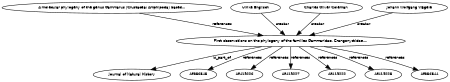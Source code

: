 digraph G {
size="3,3";
node [fontsize=7, fontname="Helvetica"];
edge [fontsize=7, fontname="Helvetica"];
node0 [label="First observations on the phylogeny of the families Gammaridae, Crangonyctidae,...", width=0.27433100247,height=0.27433100247];
node1 [label="A molecular phylogeny of the genus Gammarus (Crustacea: Amphipoda) based...", width=0.27433100247,height=0.27433100247];
node2 [label="Ulrike Englisch", width=0.27433100247,height=0.27433100247];
node3 [label="Charles Oliver Coleman", width=0.27433100247,height=0.27433100247];
node4 [label="Johann Wolfgang Wägele", width=0.27433100247,height=0.27433100247];
node5 [label="Journal of Natural History", width=0.27433100247,height=0.27433100247];
node6 [label="AF356545", width=0.27433100247,height=0.27433100247];
node7 [label="AF419226", width=0.27433100247,height=0.27433100247];
node8 [label="AF419227", width=0.27433100247,height=0.27433100247];
node9 [label="AF419222", width=0.27433100247,height=0.27433100247];
node10 [label="AF419225", width=0.27433100247,height=0.27433100247];
node11 [label="AF356544", width=0.27433100247,height=0.27433100247];
node1 -> node0 [label="references"];
node2 -> node0 [label="creator"];
node3 -> node0 [label="creator"];
node4 -> node0 [label="creator"];
node0 -> node5 [label="is_part_of"];
node0 -> node6 [label="references"];
node0 -> node7 [label="references"];
node0 -> node8 [label="references"];
node0 -> node9 [label="references"];
node0 -> node10 [label="references"];
node0 -> node11 [label="references"];
}

